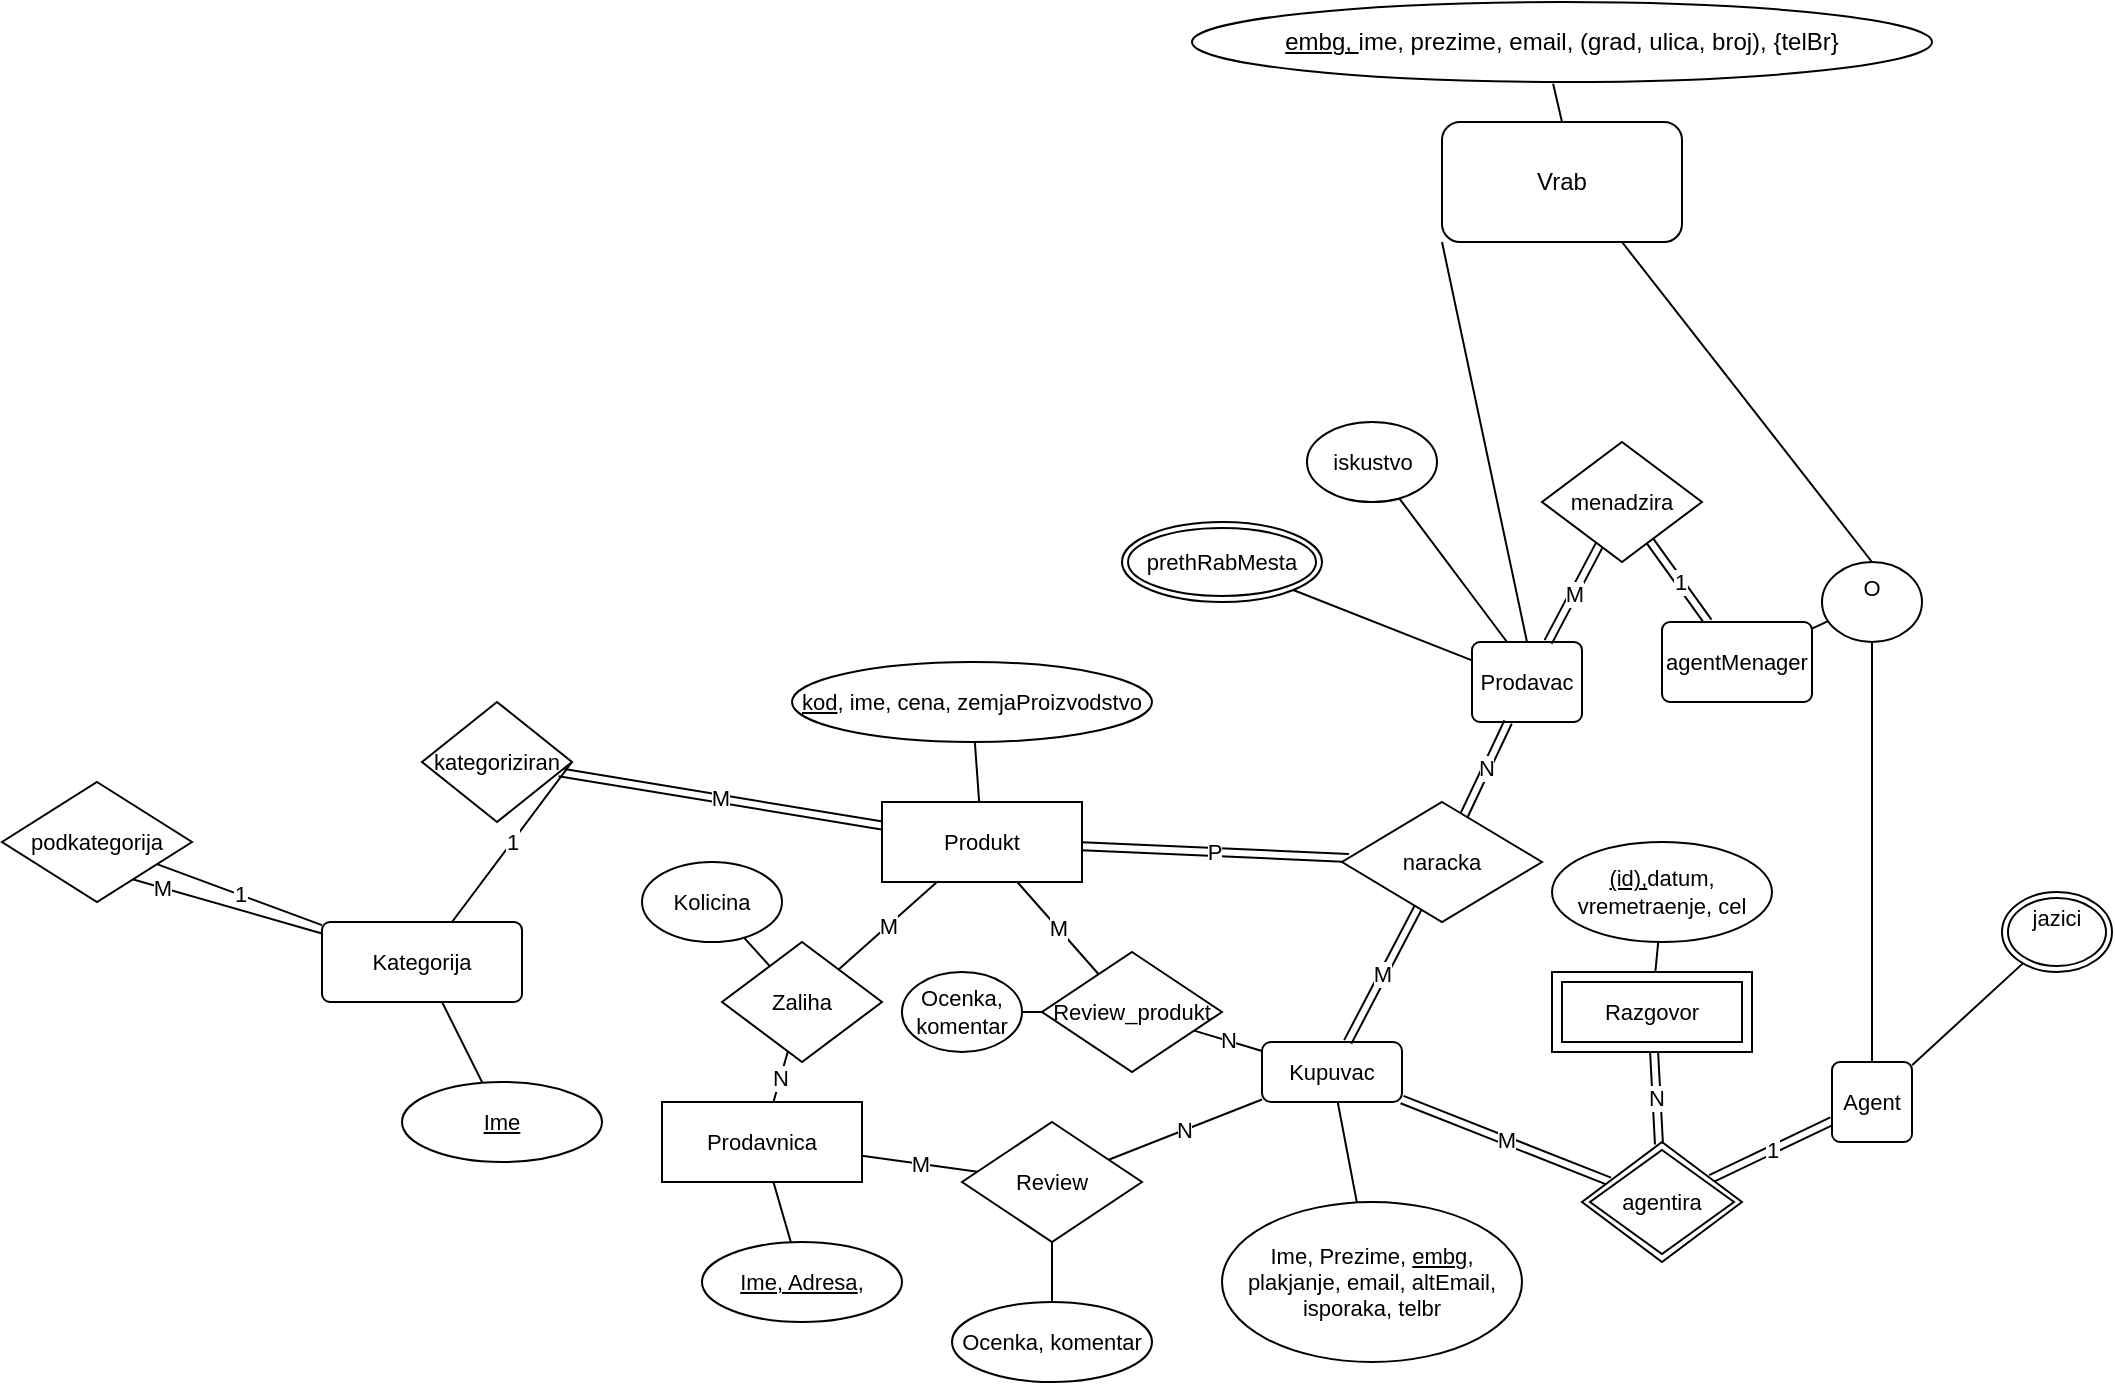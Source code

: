 <mxfile version="22.1.3" type="github">
  <diagram name="Page-1" id="mPfZ95HiW5uyjaMLNJV8">
    <mxGraphModel dx="1242" dy="679" grid="1" gridSize="10" guides="1" tooltips="1" connect="1" arrows="1" fold="1" page="1" pageScale="1" pageWidth="850" pageHeight="1100" math="0" shadow="0">
      <root>
        <mxCell id="0" />
        <mxCell id="1" parent="0" />
        <mxCell id="ai_I7JruXdx6hnsr-R0Y-1" value="Vrab" style="rounded=1;whiteSpace=wrap;html=1;" vertex="1" parent="1">
          <mxGeometry x="300" y="150" width="120" height="60" as="geometry" />
        </mxCell>
        <mxCell id="ai_I7JruXdx6hnsr-R0Y-19" value=" &lt;u&gt;embg, &lt;/u&gt;ime, prezime, email, (grad, ulica, broj), {telBr}" style="ellipse;whiteSpace=wrap;html=1;align=center;" vertex="1" parent="1">
          <mxGeometry x="175" y="90" width="370" height="40" as="geometry" />
        </mxCell>
        <mxCell id="ai_I7JruXdx6hnsr-R0Y-20" style="rounded=0;orthogonalLoop=1;jettySize=auto;html=1;exitX=0.5;exitY=0;exitDx=0;exitDy=0;entryX=0.488;entryY=1.021;entryDx=0;entryDy=0;entryPerimeter=0;endArrow=none;endFill=0;" edge="1" parent="1" source="ai_I7JruXdx6hnsr-R0Y-1" target="ai_I7JruXdx6hnsr-R0Y-19">
          <mxGeometry relative="1" as="geometry" />
        </mxCell>
        <mxCell id="ai_I7JruXdx6hnsr-R0Y-21" value="" style="endArrow=none;html=1;rounded=0;labelBackgroundColor=default;strokeColor=default;align=center;verticalAlign=middle;fontFamily=Helvetica;fontSize=11;fontColor=default;shape=connector;entryX=0;entryY=1;entryDx=0;entryDy=0;exitX=0.5;exitY=0;exitDx=0;exitDy=0;" edge="1" parent="1" source="ai_I7JruXdx6hnsr-R0Y-29" target="ai_I7JruXdx6hnsr-R0Y-1">
          <mxGeometry width="50" height="50" relative="1" as="geometry">
            <mxPoint x="250" y="260" as="sourcePoint" />
            <mxPoint x="280" y="240" as="targetPoint" />
          </mxGeometry>
        </mxCell>
        <mxCell id="ai_I7JruXdx6hnsr-R0Y-22" value="" style="endArrow=none;html=1;rounded=0;labelBackgroundColor=default;strokeColor=default;align=center;verticalAlign=middle;fontFamily=Helvetica;fontSize=11;fontColor=default;shape=connector;entryX=0.75;entryY=1;entryDx=0;entryDy=0;exitX=0.5;exitY=0;exitDx=0;exitDy=0;" edge="1" parent="1" source="ai_I7JruXdx6hnsr-R0Y-23" target="ai_I7JruXdx6hnsr-R0Y-1">
          <mxGeometry width="50" height="50" relative="1" as="geometry">
            <mxPoint x="390" y="250" as="sourcePoint" />
            <mxPoint x="420" y="240" as="targetPoint" />
          </mxGeometry>
        </mxCell>
        <mxCell id="ai_I7JruXdx6hnsr-R0Y-26" style="edgeStyle=none;shape=connector;rounded=0;orthogonalLoop=1;jettySize=auto;html=1;labelBackgroundColor=default;strokeColor=default;align=center;verticalAlign=middle;fontFamily=Helvetica;fontSize=11;fontColor=default;endArrow=none;endFill=0;" edge="1" parent="1" source="ai_I7JruXdx6hnsr-R0Y-23" target="ai_I7JruXdx6hnsr-R0Y-25">
          <mxGeometry relative="1" as="geometry" />
        </mxCell>
        <mxCell id="ai_I7JruXdx6hnsr-R0Y-28" style="edgeStyle=none;shape=connector;rounded=0;orthogonalLoop=1;jettySize=auto;html=1;labelBackgroundColor=default;strokeColor=default;align=center;verticalAlign=middle;fontFamily=Helvetica;fontSize=11;fontColor=default;endArrow=none;endFill=0;" edge="1" parent="1" source="ai_I7JruXdx6hnsr-R0Y-23" target="ai_I7JruXdx6hnsr-R0Y-27">
          <mxGeometry relative="1" as="geometry">
            <mxPoint x="330" y="340" as="targetPoint" />
          </mxGeometry>
        </mxCell>
        <mxCell id="ai_I7JruXdx6hnsr-R0Y-23" value="&lt;div&gt;O&lt;/div&gt;&lt;div&gt;&lt;br&gt;&lt;/div&gt;" style="ellipse;whiteSpace=wrap;html=1;fontFamily=Helvetica;fontSize=11;fontColor=default;" vertex="1" parent="1">
          <mxGeometry x="490" y="370" width="50" height="40" as="geometry" />
        </mxCell>
        <mxCell id="ai_I7JruXdx6hnsr-R0Y-37" style="edgeStyle=none;shape=connector;rounded=0;orthogonalLoop=1;jettySize=auto;html=1;labelBackgroundColor=default;strokeColor=default;align=center;verticalAlign=middle;fontFamily=Helvetica;fontSize=11;fontColor=default;endArrow=none;endFill=0;" edge="1" parent="1" source="ai_I7JruXdx6hnsr-R0Y-25" target="ai_I7JruXdx6hnsr-R0Y-36">
          <mxGeometry relative="1" as="geometry" />
        </mxCell>
        <mxCell id="ai_I7JruXdx6hnsr-R0Y-77" value="1" style="edgeStyle=none;shape=link;rounded=0;orthogonalLoop=1;jettySize=auto;html=1;labelBackgroundColor=default;strokeColor=default;align=center;verticalAlign=middle;fontFamily=Helvetica;fontSize=11;fontColor=default;endArrow=none;endFill=0;" edge="1" parent="1" source="ai_I7JruXdx6hnsr-R0Y-25" target="ai_I7JruXdx6hnsr-R0Y-76">
          <mxGeometry relative="1" as="geometry" />
        </mxCell>
        <mxCell id="ai_I7JruXdx6hnsr-R0Y-25" value="Agent" style="rounded=1;arcSize=10;whiteSpace=wrap;html=1;align=center;fontFamily=Helvetica;fontSize=11;fontColor=default;" vertex="1" parent="1">
          <mxGeometry x="495" y="620" width="40" height="40" as="geometry" />
        </mxCell>
        <mxCell id="ai_I7JruXdx6hnsr-R0Y-40" value="1" style="edgeStyle=none;shape=link;rounded=0;orthogonalLoop=1;jettySize=auto;html=1;labelBackgroundColor=default;strokeColor=default;align=center;verticalAlign=middle;fontFamily=Helvetica;fontSize=11;fontColor=default;endArrow=none;endFill=0;" edge="1" parent="1" source="ai_I7JruXdx6hnsr-R0Y-27" target="ai_I7JruXdx6hnsr-R0Y-39">
          <mxGeometry relative="1" as="geometry" />
        </mxCell>
        <mxCell id="ai_I7JruXdx6hnsr-R0Y-27" value="agentMenager" style="rounded=1;arcSize=10;whiteSpace=wrap;html=1;align=center;fontFamily=Helvetica;fontSize=11;fontColor=default;" vertex="1" parent="1">
          <mxGeometry x="410" y="400" width="75" height="40" as="geometry" />
        </mxCell>
        <mxCell id="ai_I7JruXdx6hnsr-R0Y-31" style="edgeStyle=none;shape=connector;rounded=0;orthogonalLoop=1;jettySize=auto;html=1;labelBackgroundColor=default;strokeColor=default;align=center;verticalAlign=middle;fontFamily=Helvetica;fontSize=11;fontColor=default;endArrow=none;endFill=0;" edge="1" parent="1" target="ai_I7JruXdx6hnsr-R0Y-30">
          <mxGeometry relative="1" as="geometry">
            <mxPoint x="340" y="420" as="sourcePoint" />
          </mxGeometry>
        </mxCell>
        <mxCell id="ai_I7JruXdx6hnsr-R0Y-34" style="edgeStyle=none;shape=connector;rounded=0;orthogonalLoop=1;jettySize=auto;html=1;labelBackgroundColor=default;strokeColor=default;align=center;verticalAlign=middle;fontFamily=Helvetica;fontSize=11;fontColor=default;endArrow=none;endFill=0;" edge="1" parent="1" source="ai_I7JruXdx6hnsr-R0Y-29" target="ai_I7JruXdx6hnsr-R0Y-33">
          <mxGeometry relative="1" as="geometry" />
        </mxCell>
        <mxCell id="ai_I7JruXdx6hnsr-R0Y-29" value="Prodavac" style="rounded=1;arcSize=10;whiteSpace=wrap;html=1;align=center;fontFamily=Helvetica;fontSize=11;fontColor=default;" vertex="1" parent="1">
          <mxGeometry x="315" y="410" width="55" height="40" as="geometry" />
        </mxCell>
        <mxCell id="ai_I7JruXdx6hnsr-R0Y-30" value="iskustvo" style="ellipse;whiteSpace=wrap;html=1;align=center;fontFamily=Helvetica;fontSize=11;fontColor=default;" vertex="1" parent="1">
          <mxGeometry x="232.5" y="300" width="65" height="40" as="geometry" />
        </mxCell>
        <mxCell id="ai_I7JruXdx6hnsr-R0Y-33" value="prethRabMesta" style="ellipse;shape=doubleEllipse;margin=3;whiteSpace=wrap;html=1;align=center;fontFamily=Helvetica;fontSize=11;fontColor=default;" vertex="1" parent="1">
          <mxGeometry x="140" y="350" width="100" height="40" as="geometry" />
        </mxCell>
        <mxCell id="ai_I7JruXdx6hnsr-R0Y-36" value="&lt;div&gt;jazici&lt;/div&gt;&lt;div&gt;&lt;br&gt;&lt;/div&gt;" style="ellipse;shape=doubleEllipse;margin=3;whiteSpace=wrap;html=1;align=center;fontFamily=Helvetica;fontSize=11;fontColor=default;" vertex="1" parent="1">
          <mxGeometry x="580" y="535" width="55" height="40" as="geometry" />
        </mxCell>
        <mxCell id="ai_I7JruXdx6hnsr-R0Y-39" value="menadzira" style="shape=rhombus;perimeter=rhombusPerimeter;whiteSpace=wrap;html=1;align=center;fontFamily=Helvetica;fontSize=11;fontColor=default;" vertex="1" parent="1">
          <mxGeometry x="350" y="310" width="80" height="60" as="geometry" />
        </mxCell>
        <mxCell id="ai_I7JruXdx6hnsr-R0Y-41" value="M" style="edgeStyle=none;shape=link;rounded=0;orthogonalLoop=1;jettySize=auto;html=1;labelBackgroundColor=default;strokeColor=default;align=center;verticalAlign=middle;fontFamily=Helvetica;fontSize=11;fontColor=default;endArrow=none;endFill=0;" edge="1" parent="1" source="ai_I7JruXdx6hnsr-R0Y-29" target="ai_I7JruXdx6hnsr-R0Y-39">
          <mxGeometry relative="1" as="geometry" />
        </mxCell>
        <mxCell id="ai_I7JruXdx6hnsr-R0Y-44" style="edgeStyle=none;shape=connector;rounded=0;orthogonalLoop=1;jettySize=auto;html=1;labelBackgroundColor=default;strokeColor=default;align=center;verticalAlign=middle;fontFamily=Helvetica;fontSize=11;fontColor=default;endArrow=none;endFill=0;" edge="1" parent="1" source="ai_I7JruXdx6hnsr-R0Y-42" target="ai_I7JruXdx6hnsr-R0Y-43">
          <mxGeometry relative="1" as="geometry" />
        </mxCell>
        <mxCell id="ai_I7JruXdx6hnsr-R0Y-54" value="M" style="edgeStyle=none;rounded=0;orthogonalLoop=1;jettySize=auto;html=1;labelBackgroundColor=default;strokeColor=default;align=center;verticalAlign=middle;fontFamily=Helvetica;fontSize=11;fontColor=default;endArrow=none;endFill=0;" edge="1" parent="1" source="ai_I7JruXdx6hnsr-R0Y-42" target="ai_I7JruXdx6hnsr-R0Y-50">
          <mxGeometry relative="1" as="geometry" />
        </mxCell>
        <mxCell id="ai_I7JruXdx6hnsr-R0Y-42" value="&lt;div&gt;Produkt&lt;/div&gt;" style="whiteSpace=wrap;html=1;align=center;fontFamily=Helvetica;fontSize=11;fontColor=default;" vertex="1" parent="1">
          <mxGeometry x="20" y="490" width="100" height="40" as="geometry" />
        </mxCell>
        <mxCell id="ai_I7JruXdx6hnsr-R0Y-43" value="&lt;u&gt;kod&lt;/u&gt;, ime, cena, zemjaProizvodstvo" style="ellipse;whiteSpace=wrap;html=1;align=center;fontFamily=Helvetica;fontSize=11;fontColor=default;" vertex="1" parent="1">
          <mxGeometry x="-25" y="420" width="180" height="40" as="geometry" />
        </mxCell>
        <mxCell id="ai_I7JruXdx6hnsr-R0Y-53" value="N" style="edgeStyle=none;shape=connector;rounded=0;orthogonalLoop=1;jettySize=auto;html=1;labelBackgroundColor=default;strokeColor=default;align=center;verticalAlign=middle;fontFamily=Helvetica;fontSize=11;fontColor=default;endArrow=none;endFill=0;" edge="1" parent="1" source="ai_I7JruXdx6hnsr-R0Y-45" target="ai_I7JruXdx6hnsr-R0Y-50">
          <mxGeometry relative="1" as="geometry" />
        </mxCell>
        <mxCell id="ai_I7JruXdx6hnsr-R0Y-92" value="M" style="edgeStyle=none;shape=connector;rounded=0;orthogonalLoop=1;jettySize=auto;html=1;labelBackgroundColor=default;strokeColor=default;align=center;verticalAlign=middle;fontFamily=Helvetica;fontSize=11;fontColor=default;endArrow=none;endFill=0;" edge="1" parent="1" source="ai_I7JruXdx6hnsr-R0Y-45" target="ai_I7JruXdx6hnsr-R0Y-87">
          <mxGeometry relative="1" as="geometry" />
        </mxCell>
        <mxCell id="ai_I7JruXdx6hnsr-R0Y-45" value="Prodavnica" style="whiteSpace=wrap;html=1;align=center;fontFamily=Helvetica;fontSize=11;fontColor=default;" vertex="1" parent="1">
          <mxGeometry x="-90" y="640" width="100" height="40" as="geometry" />
        </mxCell>
        <mxCell id="ai_I7JruXdx6hnsr-R0Y-48" style="edgeStyle=none;shape=connector;rounded=0;orthogonalLoop=1;jettySize=auto;html=1;labelBackgroundColor=default;strokeColor=default;align=center;verticalAlign=middle;fontFamily=Helvetica;fontSize=11;fontColor=default;endArrow=none;endFill=0;" edge="1" parent="1" source="ai_I7JruXdx6hnsr-R0Y-46" target="ai_I7JruXdx6hnsr-R0Y-45">
          <mxGeometry relative="1" as="geometry" />
        </mxCell>
        <mxCell id="ai_I7JruXdx6hnsr-R0Y-46" value="&lt;u&gt;Ime, Adresa&lt;/u&gt;, " style="ellipse;whiteSpace=wrap;html=1;align=center;fontFamily=Helvetica;fontSize=11;fontColor=default;" vertex="1" parent="1">
          <mxGeometry x="-70" y="710" width="100" height="40" as="geometry" />
        </mxCell>
        <mxCell id="ai_I7JruXdx6hnsr-R0Y-52" style="edgeStyle=none;shape=connector;rounded=0;orthogonalLoop=1;jettySize=auto;html=1;labelBackgroundColor=default;strokeColor=default;align=center;verticalAlign=middle;fontFamily=Helvetica;fontSize=11;fontColor=default;endArrow=none;endFill=0;" edge="1" parent="1" source="ai_I7JruXdx6hnsr-R0Y-50" target="ai_I7JruXdx6hnsr-R0Y-51">
          <mxGeometry relative="1" as="geometry" />
        </mxCell>
        <mxCell id="ai_I7JruXdx6hnsr-R0Y-50" value="Zaliha" style="shape=rhombus;perimeter=rhombusPerimeter;whiteSpace=wrap;html=1;align=center;fontFamily=Helvetica;fontSize=11;fontColor=default;" vertex="1" parent="1">
          <mxGeometry x="-60" y="560" width="80" height="60" as="geometry" />
        </mxCell>
        <mxCell id="ai_I7JruXdx6hnsr-R0Y-51" value="Kolicina" style="ellipse;whiteSpace=wrap;html=1;align=center;fontFamily=Helvetica;fontSize=11;fontColor=default;" vertex="1" parent="1">
          <mxGeometry x="-100" y="520" width="70" height="40" as="geometry" />
        </mxCell>
        <mxCell id="ai_I7JruXdx6hnsr-R0Y-60" value="1" style="edgeStyle=none;shape=connector;rounded=0;orthogonalLoop=1;jettySize=auto;html=1;labelBackgroundColor=default;strokeColor=default;align=center;verticalAlign=middle;fontFamily=Helvetica;fontSize=11;fontColor=default;endArrow=none;endFill=0;" edge="1" parent="1" source="ai_I7JruXdx6hnsr-R0Y-55" target="ai_I7JruXdx6hnsr-R0Y-59">
          <mxGeometry relative="1" as="geometry" />
        </mxCell>
        <mxCell id="ai_I7JruXdx6hnsr-R0Y-55" value="Kategorija" style="rounded=1;arcSize=10;whiteSpace=wrap;html=1;align=center;fontFamily=Helvetica;fontSize=11;fontColor=default;" vertex="1" parent="1">
          <mxGeometry x="-260" y="550" width="100" height="40" as="geometry" />
        </mxCell>
        <mxCell id="ai_I7JruXdx6hnsr-R0Y-56" value="&lt;u&gt;Ime&lt;/u&gt;" style="ellipse;whiteSpace=wrap;html=1;align=center;fontFamily=Helvetica;fontSize=11;fontColor=default;" vertex="1" parent="1">
          <mxGeometry x="-220" y="630" width="100" height="40" as="geometry" />
        </mxCell>
        <mxCell id="ai_I7JruXdx6hnsr-R0Y-57" style="edgeStyle=none;shape=connector;rounded=0;orthogonalLoop=1;jettySize=auto;html=1;labelBackgroundColor=default;strokeColor=default;align=center;verticalAlign=middle;fontFamily=Helvetica;fontSize=11;fontColor=default;endArrow=none;endFill=0;" edge="1" parent="1" source="ai_I7JruXdx6hnsr-R0Y-56" target="ai_I7JruXdx6hnsr-R0Y-55">
          <mxGeometry relative="1" as="geometry" />
        </mxCell>
        <mxCell id="ai_I7JruXdx6hnsr-R0Y-61" value="M" style="edgeStyle=none;shape=connector;rounded=0;orthogonalLoop=1;jettySize=auto;html=1;exitX=0;exitY=0.5;exitDx=0;exitDy=0;labelBackgroundColor=default;strokeColor=default;align=center;verticalAlign=middle;fontFamily=Helvetica;fontSize=11;fontColor=default;endArrow=none;endFill=0;" edge="1" parent="1" source="ai_I7JruXdx6hnsr-R0Y-59" target="ai_I7JruXdx6hnsr-R0Y-55">
          <mxGeometry relative="1" as="geometry" />
        </mxCell>
        <mxCell id="ai_I7JruXdx6hnsr-R0Y-59" value="podkategorija" style="shape=rhombus;perimeter=rhombusPerimeter;whiteSpace=wrap;html=1;align=center;fontFamily=Helvetica;fontSize=11;fontColor=default;" vertex="1" parent="1">
          <mxGeometry x="-420" y="480" width="95" height="60" as="geometry" />
        </mxCell>
        <mxCell id="ai_I7JruXdx6hnsr-R0Y-63" value="1" style="edgeStyle=none;rounded=0;orthogonalLoop=1;jettySize=auto;html=1;exitX=1;exitY=0.5;exitDx=0;exitDy=0;labelBackgroundColor=default;strokeColor=default;align=center;verticalAlign=middle;fontFamily=Helvetica;fontSize=11;fontColor=default;endArrow=none;endFill=0;" edge="1" parent="1" source="ai_I7JruXdx6hnsr-R0Y-62" target="ai_I7JruXdx6hnsr-R0Y-55">
          <mxGeometry x="-0.009" relative="1" as="geometry">
            <mxPoint as="offset" />
          </mxGeometry>
        </mxCell>
        <mxCell id="ai_I7JruXdx6hnsr-R0Y-64" value="M" style="edgeStyle=none;shape=link;rounded=0;orthogonalLoop=1;jettySize=auto;html=1;labelBackgroundColor=default;strokeColor=default;align=center;verticalAlign=middle;fontFamily=Helvetica;fontSize=11;fontColor=default;endArrow=none;endFill=0;" edge="1" parent="1" source="ai_I7JruXdx6hnsr-R0Y-62" target="ai_I7JruXdx6hnsr-R0Y-42">
          <mxGeometry relative="1" as="geometry" />
        </mxCell>
        <mxCell id="ai_I7JruXdx6hnsr-R0Y-62" value="kategoriziran" style="shape=rhombus;perimeter=rhombusPerimeter;whiteSpace=wrap;html=1;align=center;fontFamily=Helvetica;fontSize=11;fontColor=default;" vertex="1" parent="1">
          <mxGeometry x="-210" y="440" width="75" height="60" as="geometry" />
        </mxCell>
        <mxCell id="ai_I7JruXdx6hnsr-R0Y-65" style="edgeStyle=none;shape=connector;rounded=0;orthogonalLoop=1;jettySize=auto;html=1;exitX=1;exitY=0.5;exitDx=0;exitDy=0;labelBackgroundColor=default;strokeColor=default;align=center;verticalAlign=middle;fontFamily=Helvetica;fontSize=11;fontColor=default;endArrow=none;endFill=0;" edge="1" parent="1" source="ai_I7JruXdx6hnsr-R0Y-62" target="ai_I7JruXdx6hnsr-R0Y-62">
          <mxGeometry relative="1" as="geometry" />
        </mxCell>
        <mxCell id="ai_I7JruXdx6hnsr-R0Y-69" style="edgeStyle=none;shape=connector;rounded=0;orthogonalLoop=1;jettySize=auto;html=1;labelBackgroundColor=default;strokeColor=default;align=center;verticalAlign=middle;fontFamily=Helvetica;fontSize=11;fontColor=default;endArrow=none;endFill=0;" edge="1" parent="1" source="ai_I7JruXdx6hnsr-R0Y-67" target="ai_I7JruXdx6hnsr-R0Y-68">
          <mxGeometry relative="1" as="geometry" />
        </mxCell>
        <mxCell id="ai_I7JruXdx6hnsr-R0Y-67" value="Kupuvac" style="rounded=1;whiteSpace=wrap;html=1;fontFamily=Helvetica;fontSize=11;fontColor=default;" vertex="1" parent="1">
          <mxGeometry x="210" y="610" width="70" height="30" as="geometry" />
        </mxCell>
        <mxCell id="ai_I7JruXdx6hnsr-R0Y-68" value="Ime, Prezime, &lt;u&gt;embg&lt;/u&gt;, plakjanje, email, altEmail, isporaka, telbr" style="ellipse;whiteSpace=wrap;html=1;align=center;fontFamily=Helvetica;fontSize=11;fontColor=default;" vertex="1" parent="1">
          <mxGeometry x="190" y="690" width="150" height="80" as="geometry" />
        </mxCell>
        <mxCell id="ai_I7JruXdx6hnsr-R0Y-73" value="N" style="edgeStyle=none;shape=link;rounded=0;orthogonalLoop=1;jettySize=auto;html=1;labelBackgroundColor=default;strokeColor=default;align=center;verticalAlign=middle;fontFamily=Helvetica;fontSize=11;fontColor=default;endArrow=none;endFill=0;" edge="1" parent="1" source="ai_I7JruXdx6hnsr-R0Y-72" target="ai_I7JruXdx6hnsr-R0Y-29">
          <mxGeometry relative="1" as="geometry" />
        </mxCell>
        <mxCell id="ai_I7JruXdx6hnsr-R0Y-74" value="P" style="edgeStyle=none;shape=link;rounded=0;orthogonalLoop=1;jettySize=auto;html=1;labelBackgroundColor=default;strokeColor=default;align=center;verticalAlign=middle;fontFamily=Helvetica;fontSize=11;fontColor=default;endArrow=none;endFill=0;" edge="1" parent="1" source="ai_I7JruXdx6hnsr-R0Y-72" target="ai_I7JruXdx6hnsr-R0Y-42">
          <mxGeometry relative="1" as="geometry" />
        </mxCell>
        <mxCell id="ai_I7JruXdx6hnsr-R0Y-75" value="M" style="edgeStyle=none;shape=link;rounded=0;orthogonalLoop=1;jettySize=auto;html=1;labelBackgroundColor=default;strokeColor=default;align=center;verticalAlign=middle;fontFamily=Helvetica;fontSize=11;fontColor=default;endArrow=none;endFill=0;" edge="1" parent="1" source="ai_I7JruXdx6hnsr-R0Y-72" target="ai_I7JruXdx6hnsr-R0Y-67">
          <mxGeometry relative="1" as="geometry" />
        </mxCell>
        <mxCell id="ai_I7JruXdx6hnsr-R0Y-72" value="naracka" style="shape=rhombus;perimeter=rhombusPerimeter;whiteSpace=wrap;html=1;align=center;fontFamily=Helvetica;fontSize=11;fontColor=default;" vertex="1" parent="1">
          <mxGeometry x="250" y="490" width="100" height="60" as="geometry" />
        </mxCell>
        <mxCell id="ai_I7JruXdx6hnsr-R0Y-79" value="M" style="edgeStyle=none;shape=link;rounded=0;orthogonalLoop=1;jettySize=auto;html=1;labelBackgroundColor=default;strokeColor=default;align=center;verticalAlign=middle;fontFamily=Helvetica;fontSize=11;fontColor=default;endArrow=none;endFill=0;" edge="1" parent="1" source="ai_I7JruXdx6hnsr-R0Y-76" target="ai_I7JruXdx6hnsr-R0Y-67">
          <mxGeometry relative="1" as="geometry" />
        </mxCell>
        <mxCell id="ai_I7JruXdx6hnsr-R0Y-76" value="agentira" style="shape=rhombus;perimeter=rhombusPerimeter;whiteSpace=wrap;html=1;align=center;fontFamily=Helvetica;fontSize=11;fontColor=default;double=1;" vertex="1" parent="1">
          <mxGeometry x="370" y="660" width="80" height="60" as="geometry" />
        </mxCell>
        <mxCell id="ai_I7JruXdx6hnsr-R0Y-84" value="N" style="edgeStyle=none;shape=link;rounded=0;orthogonalLoop=1;jettySize=auto;html=1;labelBackgroundColor=default;strokeColor=default;align=center;verticalAlign=middle;fontFamily=Helvetica;fontSize=11;fontColor=default;endArrow=none;endFill=0;" edge="1" parent="1" source="ai_I7JruXdx6hnsr-R0Y-83" target="ai_I7JruXdx6hnsr-R0Y-76">
          <mxGeometry relative="1" as="geometry" />
        </mxCell>
        <mxCell id="ai_I7JruXdx6hnsr-R0Y-83" value="Razgovor" style="shape=ext;margin=3;double=1;whiteSpace=wrap;html=1;align=center;fontFamily=Helvetica;fontSize=11;fontColor=default;" vertex="1" parent="1">
          <mxGeometry x="355" y="575" width="100" height="40" as="geometry" />
        </mxCell>
        <mxCell id="ai_I7JruXdx6hnsr-R0Y-86" style="edgeStyle=none;shape=connector;rounded=0;orthogonalLoop=1;jettySize=auto;html=1;labelBackgroundColor=default;strokeColor=default;align=center;verticalAlign=middle;fontFamily=Helvetica;fontSize=11;fontColor=default;endArrow=none;endFill=0;" edge="1" parent="1" source="ai_I7JruXdx6hnsr-R0Y-85" target="ai_I7JruXdx6hnsr-R0Y-83">
          <mxGeometry relative="1" as="geometry" />
        </mxCell>
        <mxCell id="ai_I7JruXdx6hnsr-R0Y-85" value="&lt;u&gt;(id),&lt;/u&gt;datum, vremetraenje, cel" style="ellipse;whiteSpace=wrap;html=1;align=center;fontFamily=Helvetica;fontSize=11;fontColor=default;" vertex="1" parent="1">
          <mxGeometry x="355" y="510" width="110" height="50" as="geometry" />
        </mxCell>
        <mxCell id="ai_I7JruXdx6hnsr-R0Y-90" value="N" style="edgeStyle=none;shape=connector;rounded=0;orthogonalLoop=1;jettySize=auto;html=1;labelBackgroundColor=default;strokeColor=default;align=center;verticalAlign=middle;fontFamily=Helvetica;fontSize=11;fontColor=default;endArrow=none;endFill=0;" edge="1" parent="1" source="ai_I7JruXdx6hnsr-R0Y-87" target="ai_I7JruXdx6hnsr-R0Y-67">
          <mxGeometry relative="1" as="geometry" />
        </mxCell>
        <mxCell id="ai_I7JruXdx6hnsr-R0Y-87" value="Review" style="shape=rhombus;perimeter=rhombusPerimeter;whiteSpace=wrap;html=1;align=center;fontFamily=Helvetica;fontSize=11;fontColor=default;" vertex="1" parent="1">
          <mxGeometry x="60" y="650" width="90" height="60" as="geometry" />
        </mxCell>
        <mxCell id="ai_I7JruXdx6hnsr-R0Y-91" style="edgeStyle=none;shape=connector;rounded=0;orthogonalLoop=1;jettySize=auto;html=1;labelBackgroundColor=default;strokeColor=default;align=center;verticalAlign=middle;fontFamily=Helvetica;fontSize=11;fontColor=default;endArrow=none;endFill=0;" edge="1" parent="1" source="ai_I7JruXdx6hnsr-R0Y-89" target="ai_I7JruXdx6hnsr-R0Y-87">
          <mxGeometry relative="1" as="geometry" />
        </mxCell>
        <mxCell id="ai_I7JruXdx6hnsr-R0Y-89" value="Ocenka, komentar" style="ellipse;whiteSpace=wrap;html=1;align=center;fontFamily=Helvetica;fontSize=11;fontColor=default;" vertex="1" parent="1">
          <mxGeometry x="55" y="740" width="100" height="40" as="geometry" />
        </mxCell>
        <mxCell id="ai_I7JruXdx6hnsr-R0Y-94" value="N" style="edgeStyle=none;shape=connector;rounded=0;orthogonalLoop=1;jettySize=auto;html=1;labelBackgroundColor=default;strokeColor=default;align=center;verticalAlign=middle;fontFamily=Helvetica;fontSize=11;fontColor=default;endArrow=none;endFill=0;" edge="1" parent="1" source="ai_I7JruXdx6hnsr-R0Y-93" target="ai_I7JruXdx6hnsr-R0Y-67">
          <mxGeometry relative="1" as="geometry" />
        </mxCell>
        <mxCell id="ai_I7JruXdx6hnsr-R0Y-95" value="M" style="edgeStyle=none;shape=connector;rounded=0;orthogonalLoop=1;jettySize=auto;html=1;labelBackgroundColor=default;strokeColor=default;align=center;verticalAlign=middle;fontFamily=Helvetica;fontSize=11;fontColor=default;endArrow=none;endFill=0;" edge="1" parent="1" source="ai_I7JruXdx6hnsr-R0Y-93" target="ai_I7JruXdx6hnsr-R0Y-42">
          <mxGeometry relative="1" as="geometry" />
        </mxCell>
        <mxCell id="ai_I7JruXdx6hnsr-R0Y-93" value="Review_produkt" style="shape=rhombus;perimeter=rhombusPerimeter;whiteSpace=wrap;html=1;align=center;fontFamily=Helvetica;fontSize=11;fontColor=default;" vertex="1" parent="1">
          <mxGeometry x="100" y="565" width="90" height="60" as="geometry" />
        </mxCell>
        <mxCell id="ai_I7JruXdx6hnsr-R0Y-97" style="edgeStyle=none;shape=connector;rounded=0;orthogonalLoop=1;jettySize=auto;html=1;labelBackgroundColor=default;strokeColor=default;align=center;verticalAlign=middle;fontFamily=Helvetica;fontSize=11;fontColor=default;endArrow=none;endFill=0;" edge="1" parent="1" source="ai_I7JruXdx6hnsr-R0Y-96" target="ai_I7JruXdx6hnsr-R0Y-93">
          <mxGeometry relative="1" as="geometry" />
        </mxCell>
        <mxCell id="ai_I7JruXdx6hnsr-R0Y-96" value="Ocenka, komentar" style="ellipse;whiteSpace=wrap;html=1;align=center;fontFamily=Helvetica;fontSize=11;fontColor=default;" vertex="1" parent="1">
          <mxGeometry x="30" y="575" width="60" height="40" as="geometry" />
        </mxCell>
      </root>
    </mxGraphModel>
  </diagram>
</mxfile>

